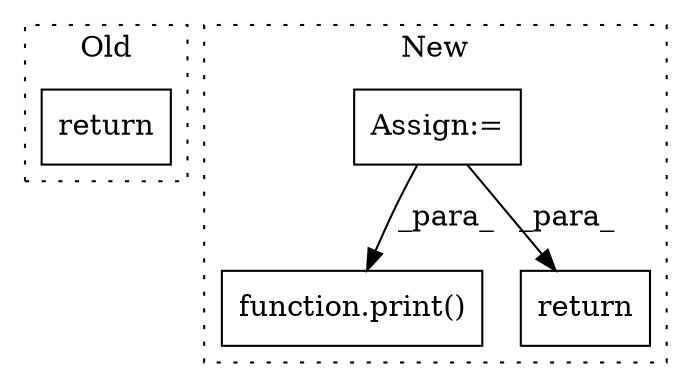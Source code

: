 digraph G {
subgraph cluster0 {
1 [label="return" a="93" s="14229" l="7" shape="box"];
label = "Old";
style="dotted";
}
subgraph cluster1 {
2 [label="function.print()" a="75" s="14414,14441" l="6,1" shape="box"];
3 [label="Assign:=" a="68" s="14363" l="3" shape="box"];
4 [label="return" a="93" s="14487" l="7" shape="box"];
label = "New";
style="dotted";
}
3 -> 2 [label="_para_"];
3 -> 4 [label="_para_"];
}